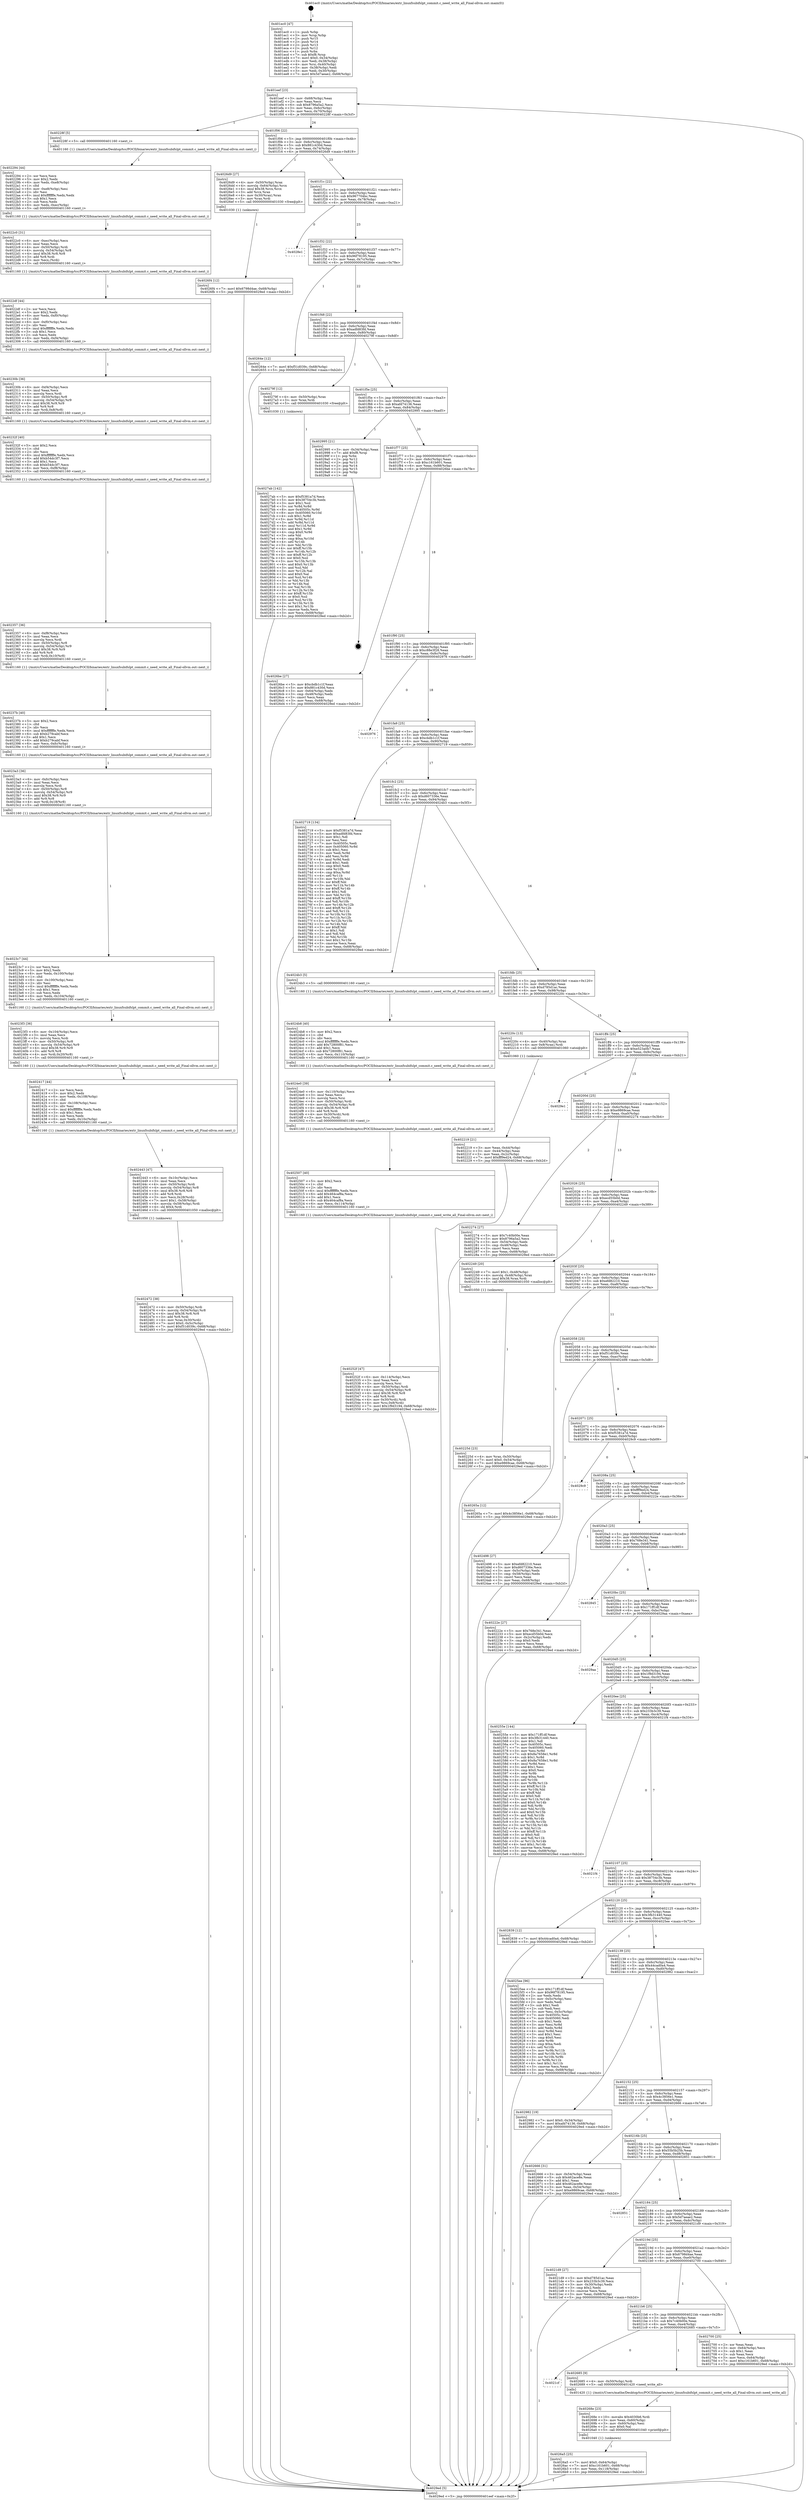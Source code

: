 digraph "0x401ec0" {
  label = "0x401ec0 (/mnt/c/Users/mathe/Desktop/tcc/POCII/binaries/extr_linuxfsubifslpt_commit.c_need_write_all_Final-ollvm.out::main(0))"
  labelloc = "t"
  node[shape=record]

  Entry [label="",width=0.3,height=0.3,shape=circle,fillcolor=black,style=filled]
  "0x401eef" [label="{
     0x401eef [23]\l
     | [instrs]\l
     &nbsp;&nbsp;0x401eef \<+3\>: mov -0x68(%rbp),%eax\l
     &nbsp;&nbsp;0x401ef2 \<+2\>: mov %eax,%ecx\l
     &nbsp;&nbsp;0x401ef4 \<+6\>: sub $0x8796a5a2,%ecx\l
     &nbsp;&nbsp;0x401efa \<+3\>: mov %eax,-0x6c(%rbp)\l
     &nbsp;&nbsp;0x401efd \<+3\>: mov %ecx,-0x70(%rbp)\l
     &nbsp;&nbsp;0x401f00 \<+6\>: je 000000000040228f \<main+0x3cf\>\l
  }"]
  "0x40228f" [label="{
     0x40228f [5]\l
     | [instrs]\l
     &nbsp;&nbsp;0x40228f \<+5\>: call 0000000000401160 \<next_i\>\l
     | [calls]\l
     &nbsp;&nbsp;0x401160 \{1\} (/mnt/c/Users/mathe/Desktop/tcc/POCII/binaries/extr_linuxfsubifslpt_commit.c_need_write_all_Final-ollvm.out::next_i)\l
  }"]
  "0x401f06" [label="{
     0x401f06 [22]\l
     | [instrs]\l
     &nbsp;&nbsp;0x401f06 \<+5\>: jmp 0000000000401f0b \<main+0x4b\>\l
     &nbsp;&nbsp;0x401f0b \<+3\>: mov -0x6c(%rbp),%eax\l
     &nbsp;&nbsp;0x401f0e \<+5\>: sub $0x881c430d,%eax\l
     &nbsp;&nbsp;0x401f13 \<+3\>: mov %eax,-0x74(%rbp)\l
     &nbsp;&nbsp;0x401f16 \<+6\>: je 00000000004026d9 \<main+0x819\>\l
  }"]
  Exit [label="",width=0.3,height=0.3,shape=circle,fillcolor=black,style=filled,peripheries=2]
  "0x4026d9" [label="{
     0x4026d9 [27]\l
     | [instrs]\l
     &nbsp;&nbsp;0x4026d9 \<+4\>: mov -0x50(%rbp),%rax\l
     &nbsp;&nbsp;0x4026dd \<+4\>: movslq -0x64(%rbp),%rcx\l
     &nbsp;&nbsp;0x4026e1 \<+4\>: imul $0x38,%rcx,%rcx\l
     &nbsp;&nbsp;0x4026e5 \<+3\>: add %rcx,%rax\l
     &nbsp;&nbsp;0x4026e8 \<+4\>: mov 0x30(%rax),%rax\l
     &nbsp;&nbsp;0x4026ec \<+3\>: mov %rax,%rdi\l
     &nbsp;&nbsp;0x4026ef \<+5\>: call 0000000000401030 \<free@plt\>\l
     | [calls]\l
     &nbsp;&nbsp;0x401030 \{1\} (unknown)\l
  }"]
  "0x401f1c" [label="{
     0x401f1c [22]\l
     | [instrs]\l
     &nbsp;&nbsp;0x401f1c \<+5\>: jmp 0000000000401f21 \<main+0x61\>\l
     &nbsp;&nbsp;0x401f21 \<+3\>: mov -0x6c(%rbp),%eax\l
     &nbsp;&nbsp;0x401f24 \<+5\>: sub $0x967704bc,%eax\l
     &nbsp;&nbsp;0x401f29 \<+3\>: mov %eax,-0x78(%rbp)\l
     &nbsp;&nbsp;0x401f2c \<+6\>: je 00000000004028e1 \<main+0xa21\>\l
  }"]
  "0x4027ab" [label="{
     0x4027ab [142]\l
     | [instrs]\l
     &nbsp;&nbsp;0x4027ab \<+5\>: mov $0xf5381a7d,%ecx\l
     &nbsp;&nbsp;0x4027b0 \<+5\>: mov $0x38754c3b,%edx\l
     &nbsp;&nbsp;0x4027b5 \<+3\>: mov $0x1,%sil\l
     &nbsp;&nbsp;0x4027b8 \<+3\>: xor %r8d,%r8d\l
     &nbsp;&nbsp;0x4027bb \<+8\>: mov 0x40505c,%r9d\l
     &nbsp;&nbsp;0x4027c3 \<+8\>: mov 0x405060,%r10d\l
     &nbsp;&nbsp;0x4027cb \<+4\>: sub $0x1,%r8d\l
     &nbsp;&nbsp;0x4027cf \<+3\>: mov %r9d,%r11d\l
     &nbsp;&nbsp;0x4027d2 \<+3\>: add %r8d,%r11d\l
     &nbsp;&nbsp;0x4027d5 \<+4\>: imul %r11d,%r9d\l
     &nbsp;&nbsp;0x4027d9 \<+4\>: and $0x1,%r9d\l
     &nbsp;&nbsp;0x4027dd \<+4\>: cmp $0x0,%r9d\l
     &nbsp;&nbsp;0x4027e1 \<+3\>: sete %bl\l
     &nbsp;&nbsp;0x4027e4 \<+4\>: cmp $0xa,%r10d\l
     &nbsp;&nbsp;0x4027e8 \<+4\>: setl %r14b\l
     &nbsp;&nbsp;0x4027ec \<+3\>: mov %bl,%r15b\l
     &nbsp;&nbsp;0x4027ef \<+4\>: xor $0xff,%r15b\l
     &nbsp;&nbsp;0x4027f3 \<+3\>: mov %r14b,%r12b\l
     &nbsp;&nbsp;0x4027f6 \<+4\>: xor $0xff,%r12b\l
     &nbsp;&nbsp;0x4027fa \<+4\>: xor $0x0,%sil\l
     &nbsp;&nbsp;0x4027fe \<+3\>: mov %r15b,%r13b\l
     &nbsp;&nbsp;0x402801 \<+4\>: and $0x0,%r13b\l
     &nbsp;&nbsp;0x402805 \<+3\>: and %sil,%bl\l
     &nbsp;&nbsp;0x402808 \<+3\>: mov %r12b,%al\l
     &nbsp;&nbsp;0x40280b \<+2\>: and $0x0,%al\l
     &nbsp;&nbsp;0x40280d \<+3\>: and %sil,%r14b\l
     &nbsp;&nbsp;0x402810 \<+3\>: or %bl,%r13b\l
     &nbsp;&nbsp;0x402813 \<+3\>: or %r14b,%al\l
     &nbsp;&nbsp;0x402816 \<+3\>: xor %al,%r13b\l
     &nbsp;&nbsp;0x402819 \<+3\>: or %r12b,%r15b\l
     &nbsp;&nbsp;0x40281c \<+4\>: xor $0xff,%r15b\l
     &nbsp;&nbsp;0x402820 \<+4\>: or $0x0,%sil\l
     &nbsp;&nbsp;0x402824 \<+3\>: and %sil,%r15b\l
     &nbsp;&nbsp;0x402827 \<+3\>: or %r15b,%r13b\l
     &nbsp;&nbsp;0x40282a \<+4\>: test $0x1,%r13b\l
     &nbsp;&nbsp;0x40282e \<+3\>: cmovne %edx,%ecx\l
     &nbsp;&nbsp;0x402831 \<+3\>: mov %ecx,-0x68(%rbp)\l
     &nbsp;&nbsp;0x402834 \<+5\>: jmp 00000000004029ed \<main+0xb2d\>\l
  }"]
  "0x4028e1" [label="{
     0x4028e1\l
  }", style=dashed]
  "0x401f32" [label="{
     0x401f32 [22]\l
     | [instrs]\l
     &nbsp;&nbsp;0x401f32 \<+5\>: jmp 0000000000401f37 \<main+0x77\>\l
     &nbsp;&nbsp;0x401f37 \<+3\>: mov -0x6c(%rbp),%eax\l
     &nbsp;&nbsp;0x401f3a \<+5\>: sub $0x96f78195,%eax\l
     &nbsp;&nbsp;0x401f3f \<+3\>: mov %eax,-0x7c(%rbp)\l
     &nbsp;&nbsp;0x401f42 \<+6\>: je 000000000040264e \<main+0x78e\>\l
  }"]
  "0x4026f4" [label="{
     0x4026f4 [12]\l
     | [instrs]\l
     &nbsp;&nbsp;0x4026f4 \<+7\>: movl $0x6798d4ae,-0x68(%rbp)\l
     &nbsp;&nbsp;0x4026fb \<+5\>: jmp 00000000004029ed \<main+0xb2d\>\l
  }"]
  "0x40264e" [label="{
     0x40264e [12]\l
     | [instrs]\l
     &nbsp;&nbsp;0x40264e \<+7\>: movl $0xf51d039c,-0x68(%rbp)\l
     &nbsp;&nbsp;0x402655 \<+5\>: jmp 00000000004029ed \<main+0xb2d\>\l
  }"]
  "0x401f48" [label="{
     0x401f48 [22]\l
     | [instrs]\l
     &nbsp;&nbsp;0x401f48 \<+5\>: jmp 0000000000401f4d \<main+0x8d\>\l
     &nbsp;&nbsp;0x401f4d \<+3\>: mov -0x6c(%rbp),%eax\l
     &nbsp;&nbsp;0x401f50 \<+5\>: sub $0xadfd83fd,%eax\l
     &nbsp;&nbsp;0x401f55 \<+3\>: mov %eax,-0x80(%rbp)\l
     &nbsp;&nbsp;0x401f58 \<+6\>: je 000000000040279f \<main+0x8df\>\l
  }"]
  "0x4026a5" [label="{
     0x4026a5 [25]\l
     | [instrs]\l
     &nbsp;&nbsp;0x4026a5 \<+7\>: movl $0x0,-0x64(%rbp)\l
     &nbsp;&nbsp;0x4026ac \<+7\>: movl $0xc161b601,-0x68(%rbp)\l
     &nbsp;&nbsp;0x4026b3 \<+6\>: mov %eax,-0x118(%rbp)\l
     &nbsp;&nbsp;0x4026b9 \<+5\>: jmp 00000000004029ed \<main+0xb2d\>\l
  }"]
  "0x40279f" [label="{
     0x40279f [12]\l
     | [instrs]\l
     &nbsp;&nbsp;0x40279f \<+4\>: mov -0x50(%rbp),%rax\l
     &nbsp;&nbsp;0x4027a3 \<+3\>: mov %rax,%rdi\l
     &nbsp;&nbsp;0x4027a6 \<+5\>: call 0000000000401030 \<free@plt\>\l
     | [calls]\l
     &nbsp;&nbsp;0x401030 \{1\} (unknown)\l
  }"]
  "0x401f5e" [label="{
     0x401f5e [25]\l
     | [instrs]\l
     &nbsp;&nbsp;0x401f5e \<+5\>: jmp 0000000000401f63 \<main+0xa3\>\l
     &nbsp;&nbsp;0x401f63 \<+3\>: mov -0x6c(%rbp),%eax\l
     &nbsp;&nbsp;0x401f66 \<+5\>: sub $0xafd74136,%eax\l
     &nbsp;&nbsp;0x401f6b \<+6\>: mov %eax,-0x84(%rbp)\l
     &nbsp;&nbsp;0x401f71 \<+6\>: je 0000000000402995 \<main+0xad5\>\l
  }"]
  "0x40268e" [label="{
     0x40268e [23]\l
     | [instrs]\l
     &nbsp;&nbsp;0x40268e \<+10\>: movabs $0x4030b6,%rdi\l
     &nbsp;&nbsp;0x402698 \<+3\>: mov %eax,-0x60(%rbp)\l
     &nbsp;&nbsp;0x40269b \<+3\>: mov -0x60(%rbp),%esi\l
     &nbsp;&nbsp;0x40269e \<+2\>: mov $0x0,%al\l
     &nbsp;&nbsp;0x4026a0 \<+5\>: call 0000000000401040 \<printf@plt\>\l
     | [calls]\l
     &nbsp;&nbsp;0x401040 \{1\} (unknown)\l
  }"]
  "0x402995" [label="{
     0x402995 [21]\l
     | [instrs]\l
     &nbsp;&nbsp;0x402995 \<+3\>: mov -0x34(%rbp),%eax\l
     &nbsp;&nbsp;0x402998 \<+7\>: add $0xf8,%rsp\l
     &nbsp;&nbsp;0x40299f \<+1\>: pop %rbx\l
     &nbsp;&nbsp;0x4029a0 \<+2\>: pop %r12\l
     &nbsp;&nbsp;0x4029a2 \<+2\>: pop %r13\l
     &nbsp;&nbsp;0x4029a4 \<+2\>: pop %r14\l
     &nbsp;&nbsp;0x4029a6 \<+2\>: pop %r15\l
     &nbsp;&nbsp;0x4029a8 \<+1\>: pop %rbp\l
     &nbsp;&nbsp;0x4029a9 \<+1\>: ret\l
  }"]
  "0x401f77" [label="{
     0x401f77 [25]\l
     | [instrs]\l
     &nbsp;&nbsp;0x401f77 \<+5\>: jmp 0000000000401f7c \<main+0xbc\>\l
     &nbsp;&nbsp;0x401f7c \<+3\>: mov -0x6c(%rbp),%eax\l
     &nbsp;&nbsp;0x401f7f \<+5\>: sub $0xc161b601,%eax\l
     &nbsp;&nbsp;0x401f84 \<+6\>: mov %eax,-0x88(%rbp)\l
     &nbsp;&nbsp;0x401f8a \<+6\>: je 00000000004026be \<main+0x7fe\>\l
  }"]
  "0x4021cf" [label="{
     0x4021cf\l
  }", style=dashed]
  "0x4026be" [label="{
     0x4026be [27]\l
     | [instrs]\l
     &nbsp;&nbsp;0x4026be \<+5\>: mov $0xcbdb1c1f,%eax\l
     &nbsp;&nbsp;0x4026c3 \<+5\>: mov $0x881c430d,%ecx\l
     &nbsp;&nbsp;0x4026c8 \<+3\>: mov -0x64(%rbp),%edx\l
     &nbsp;&nbsp;0x4026cb \<+3\>: cmp -0x48(%rbp),%edx\l
     &nbsp;&nbsp;0x4026ce \<+3\>: cmovl %ecx,%eax\l
     &nbsp;&nbsp;0x4026d1 \<+3\>: mov %eax,-0x68(%rbp)\l
     &nbsp;&nbsp;0x4026d4 \<+5\>: jmp 00000000004029ed \<main+0xb2d\>\l
  }"]
  "0x401f90" [label="{
     0x401f90 [25]\l
     | [instrs]\l
     &nbsp;&nbsp;0x401f90 \<+5\>: jmp 0000000000401f95 \<main+0xd5\>\l
     &nbsp;&nbsp;0x401f95 \<+3\>: mov -0x6c(%rbp),%eax\l
     &nbsp;&nbsp;0x401f98 \<+5\>: sub $0xc88e3f28,%eax\l
     &nbsp;&nbsp;0x401f9d \<+6\>: mov %eax,-0x8c(%rbp)\l
     &nbsp;&nbsp;0x401fa3 \<+6\>: je 0000000000402976 \<main+0xab6\>\l
  }"]
  "0x402685" [label="{
     0x402685 [9]\l
     | [instrs]\l
     &nbsp;&nbsp;0x402685 \<+4\>: mov -0x50(%rbp),%rdi\l
     &nbsp;&nbsp;0x402689 \<+5\>: call 0000000000401420 \<need_write_all\>\l
     | [calls]\l
     &nbsp;&nbsp;0x401420 \{1\} (/mnt/c/Users/mathe/Desktop/tcc/POCII/binaries/extr_linuxfsubifslpt_commit.c_need_write_all_Final-ollvm.out::need_write_all)\l
  }"]
  "0x402976" [label="{
     0x402976\l
  }", style=dashed]
  "0x401fa9" [label="{
     0x401fa9 [25]\l
     | [instrs]\l
     &nbsp;&nbsp;0x401fa9 \<+5\>: jmp 0000000000401fae \<main+0xee\>\l
     &nbsp;&nbsp;0x401fae \<+3\>: mov -0x6c(%rbp),%eax\l
     &nbsp;&nbsp;0x401fb1 \<+5\>: sub $0xcbdb1c1f,%eax\l
     &nbsp;&nbsp;0x401fb6 \<+6\>: mov %eax,-0x90(%rbp)\l
     &nbsp;&nbsp;0x401fbc \<+6\>: je 0000000000402719 \<main+0x859\>\l
  }"]
  "0x4021b6" [label="{
     0x4021b6 [25]\l
     | [instrs]\l
     &nbsp;&nbsp;0x4021b6 \<+5\>: jmp 00000000004021bb \<main+0x2fb\>\l
     &nbsp;&nbsp;0x4021bb \<+3\>: mov -0x6c(%rbp),%eax\l
     &nbsp;&nbsp;0x4021be \<+5\>: sub $0x7c40b00e,%eax\l
     &nbsp;&nbsp;0x4021c3 \<+6\>: mov %eax,-0xe4(%rbp)\l
     &nbsp;&nbsp;0x4021c9 \<+6\>: je 0000000000402685 \<main+0x7c5\>\l
  }"]
  "0x402719" [label="{
     0x402719 [134]\l
     | [instrs]\l
     &nbsp;&nbsp;0x402719 \<+5\>: mov $0xf5381a7d,%eax\l
     &nbsp;&nbsp;0x40271e \<+5\>: mov $0xadfd83fd,%ecx\l
     &nbsp;&nbsp;0x402723 \<+2\>: mov $0x1,%dl\l
     &nbsp;&nbsp;0x402725 \<+2\>: xor %esi,%esi\l
     &nbsp;&nbsp;0x402727 \<+7\>: mov 0x40505c,%edi\l
     &nbsp;&nbsp;0x40272e \<+8\>: mov 0x405060,%r8d\l
     &nbsp;&nbsp;0x402736 \<+3\>: sub $0x1,%esi\l
     &nbsp;&nbsp;0x402739 \<+3\>: mov %edi,%r9d\l
     &nbsp;&nbsp;0x40273c \<+3\>: add %esi,%r9d\l
     &nbsp;&nbsp;0x40273f \<+4\>: imul %r9d,%edi\l
     &nbsp;&nbsp;0x402743 \<+3\>: and $0x1,%edi\l
     &nbsp;&nbsp;0x402746 \<+3\>: cmp $0x0,%edi\l
     &nbsp;&nbsp;0x402749 \<+4\>: sete %r10b\l
     &nbsp;&nbsp;0x40274d \<+4\>: cmp $0xa,%r8d\l
     &nbsp;&nbsp;0x402751 \<+4\>: setl %r11b\l
     &nbsp;&nbsp;0x402755 \<+3\>: mov %r10b,%bl\l
     &nbsp;&nbsp;0x402758 \<+3\>: xor $0xff,%bl\l
     &nbsp;&nbsp;0x40275b \<+3\>: mov %r11b,%r14b\l
     &nbsp;&nbsp;0x40275e \<+4\>: xor $0xff,%r14b\l
     &nbsp;&nbsp;0x402762 \<+3\>: xor $0x1,%dl\l
     &nbsp;&nbsp;0x402765 \<+3\>: mov %bl,%r15b\l
     &nbsp;&nbsp;0x402768 \<+4\>: and $0xff,%r15b\l
     &nbsp;&nbsp;0x40276c \<+3\>: and %dl,%r10b\l
     &nbsp;&nbsp;0x40276f \<+3\>: mov %r14b,%r12b\l
     &nbsp;&nbsp;0x402772 \<+4\>: and $0xff,%r12b\l
     &nbsp;&nbsp;0x402776 \<+3\>: and %dl,%r11b\l
     &nbsp;&nbsp;0x402779 \<+3\>: or %r10b,%r15b\l
     &nbsp;&nbsp;0x40277c \<+3\>: or %r11b,%r12b\l
     &nbsp;&nbsp;0x40277f \<+3\>: xor %r12b,%r15b\l
     &nbsp;&nbsp;0x402782 \<+3\>: or %r14b,%bl\l
     &nbsp;&nbsp;0x402785 \<+3\>: xor $0xff,%bl\l
     &nbsp;&nbsp;0x402788 \<+3\>: or $0x1,%dl\l
     &nbsp;&nbsp;0x40278b \<+2\>: and %dl,%bl\l
     &nbsp;&nbsp;0x40278d \<+3\>: or %bl,%r15b\l
     &nbsp;&nbsp;0x402790 \<+4\>: test $0x1,%r15b\l
     &nbsp;&nbsp;0x402794 \<+3\>: cmovne %ecx,%eax\l
     &nbsp;&nbsp;0x402797 \<+3\>: mov %eax,-0x68(%rbp)\l
     &nbsp;&nbsp;0x40279a \<+5\>: jmp 00000000004029ed \<main+0xb2d\>\l
  }"]
  "0x401fc2" [label="{
     0x401fc2 [25]\l
     | [instrs]\l
     &nbsp;&nbsp;0x401fc2 \<+5\>: jmp 0000000000401fc7 \<main+0x107\>\l
     &nbsp;&nbsp;0x401fc7 \<+3\>: mov -0x6c(%rbp),%eax\l
     &nbsp;&nbsp;0x401fca \<+5\>: sub $0xd607336e,%eax\l
     &nbsp;&nbsp;0x401fcf \<+6\>: mov %eax,-0x94(%rbp)\l
     &nbsp;&nbsp;0x401fd5 \<+6\>: je 00000000004024b3 \<main+0x5f3\>\l
  }"]
  "0x402700" [label="{
     0x402700 [25]\l
     | [instrs]\l
     &nbsp;&nbsp;0x402700 \<+2\>: xor %eax,%eax\l
     &nbsp;&nbsp;0x402702 \<+3\>: mov -0x64(%rbp),%ecx\l
     &nbsp;&nbsp;0x402705 \<+3\>: sub $0x1,%eax\l
     &nbsp;&nbsp;0x402708 \<+2\>: sub %eax,%ecx\l
     &nbsp;&nbsp;0x40270a \<+3\>: mov %ecx,-0x64(%rbp)\l
     &nbsp;&nbsp;0x40270d \<+7\>: movl $0xc161b601,-0x68(%rbp)\l
     &nbsp;&nbsp;0x402714 \<+5\>: jmp 00000000004029ed \<main+0xb2d\>\l
  }"]
  "0x4024b3" [label="{
     0x4024b3 [5]\l
     | [instrs]\l
     &nbsp;&nbsp;0x4024b3 \<+5\>: call 0000000000401160 \<next_i\>\l
     | [calls]\l
     &nbsp;&nbsp;0x401160 \{1\} (/mnt/c/Users/mathe/Desktop/tcc/POCII/binaries/extr_linuxfsubifslpt_commit.c_need_write_all_Final-ollvm.out::next_i)\l
  }"]
  "0x401fdb" [label="{
     0x401fdb [25]\l
     | [instrs]\l
     &nbsp;&nbsp;0x401fdb \<+5\>: jmp 0000000000401fe0 \<main+0x120\>\l
     &nbsp;&nbsp;0x401fe0 \<+3\>: mov -0x6c(%rbp),%eax\l
     &nbsp;&nbsp;0x401fe3 \<+5\>: sub $0xd785d1ac,%eax\l
     &nbsp;&nbsp;0x401fe8 \<+6\>: mov %eax,-0x98(%rbp)\l
     &nbsp;&nbsp;0x401fee \<+6\>: je 000000000040220c \<main+0x34c\>\l
  }"]
  "0x40252f" [label="{
     0x40252f [47]\l
     | [instrs]\l
     &nbsp;&nbsp;0x40252f \<+6\>: mov -0x114(%rbp),%ecx\l
     &nbsp;&nbsp;0x402535 \<+3\>: imul %eax,%ecx\l
     &nbsp;&nbsp;0x402538 \<+3\>: movslq %ecx,%rsi\l
     &nbsp;&nbsp;0x40253b \<+4\>: mov -0x50(%rbp),%rdi\l
     &nbsp;&nbsp;0x40253f \<+4\>: movslq -0x54(%rbp),%r8\l
     &nbsp;&nbsp;0x402543 \<+4\>: imul $0x38,%r8,%r8\l
     &nbsp;&nbsp;0x402547 \<+3\>: add %r8,%rdi\l
     &nbsp;&nbsp;0x40254a \<+4\>: mov 0x30(%rdi),%rdi\l
     &nbsp;&nbsp;0x40254e \<+4\>: mov %rsi,0x8(%rdi)\l
     &nbsp;&nbsp;0x402552 \<+7\>: movl $0x1f9d3194,-0x68(%rbp)\l
     &nbsp;&nbsp;0x402559 \<+5\>: jmp 00000000004029ed \<main+0xb2d\>\l
  }"]
  "0x40220c" [label="{
     0x40220c [13]\l
     | [instrs]\l
     &nbsp;&nbsp;0x40220c \<+4\>: mov -0x40(%rbp),%rax\l
     &nbsp;&nbsp;0x402210 \<+4\>: mov 0x8(%rax),%rdi\l
     &nbsp;&nbsp;0x402214 \<+5\>: call 0000000000401060 \<atoi@plt\>\l
     | [calls]\l
     &nbsp;&nbsp;0x401060 \{1\} (unknown)\l
  }"]
  "0x401ff4" [label="{
     0x401ff4 [25]\l
     | [instrs]\l
     &nbsp;&nbsp;0x401ff4 \<+5\>: jmp 0000000000401ff9 \<main+0x139\>\l
     &nbsp;&nbsp;0x401ff9 \<+3\>: mov -0x6c(%rbp),%eax\l
     &nbsp;&nbsp;0x401ffc \<+5\>: sub $0xe523a0b7,%eax\l
     &nbsp;&nbsp;0x402001 \<+6\>: mov %eax,-0x9c(%rbp)\l
     &nbsp;&nbsp;0x402007 \<+6\>: je 00000000004029e1 \<main+0xb21\>\l
  }"]
  "0x402507" [label="{
     0x402507 [40]\l
     | [instrs]\l
     &nbsp;&nbsp;0x402507 \<+5\>: mov $0x2,%ecx\l
     &nbsp;&nbsp;0x40250c \<+1\>: cltd\l
     &nbsp;&nbsp;0x40250d \<+2\>: idiv %ecx\l
     &nbsp;&nbsp;0x40250f \<+6\>: imul $0xfffffffe,%edx,%ecx\l
     &nbsp;&nbsp;0x402515 \<+6\>: add $0x464caf8a,%ecx\l
     &nbsp;&nbsp;0x40251b \<+3\>: add $0x1,%ecx\l
     &nbsp;&nbsp;0x40251e \<+6\>: sub $0x464caf8a,%ecx\l
     &nbsp;&nbsp;0x402524 \<+6\>: mov %ecx,-0x114(%rbp)\l
     &nbsp;&nbsp;0x40252a \<+5\>: call 0000000000401160 \<next_i\>\l
     | [calls]\l
     &nbsp;&nbsp;0x401160 \{1\} (/mnt/c/Users/mathe/Desktop/tcc/POCII/binaries/extr_linuxfsubifslpt_commit.c_need_write_all_Final-ollvm.out::next_i)\l
  }"]
  "0x4029e1" [label="{
     0x4029e1\l
  }", style=dashed]
  "0x40200d" [label="{
     0x40200d [25]\l
     | [instrs]\l
     &nbsp;&nbsp;0x40200d \<+5\>: jmp 0000000000402012 \<main+0x152\>\l
     &nbsp;&nbsp;0x402012 \<+3\>: mov -0x6c(%rbp),%eax\l
     &nbsp;&nbsp;0x402015 \<+5\>: sub $0xe9869cae,%eax\l
     &nbsp;&nbsp;0x40201a \<+6\>: mov %eax,-0xa0(%rbp)\l
     &nbsp;&nbsp;0x402020 \<+6\>: je 0000000000402274 \<main+0x3b4\>\l
  }"]
  "0x4024e0" [label="{
     0x4024e0 [39]\l
     | [instrs]\l
     &nbsp;&nbsp;0x4024e0 \<+6\>: mov -0x110(%rbp),%ecx\l
     &nbsp;&nbsp;0x4024e6 \<+3\>: imul %eax,%ecx\l
     &nbsp;&nbsp;0x4024e9 \<+3\>: movslq %ecx,%rsi\l
     &nbsp;&nbsp;0x4024ec \<+4\>: mov -0x50(%rbp),%rdi\l
     &nbsp;&nbsp;0x4024f0 \<+4\>: movslq -0x54(%rbp),%r8\l
     &nbsp;&nbsp;0x4024f4 \<+4\>: imul $0x38,%r8,%r8\l
     &nbsp;&nbsp;0x4024f8 \<+3\>: add %r8,%rdi\l
     &nbsp;&nbsp;0x4024fb \<+4\>: mov 0x30(%rdi),%rdi\l
     &nbsp;&nbsp;0x4024ff \<+3\>: mov %rsi,(%rdi)\l
     &nbsp;&nbsp;0x402502 \<+5\>: call 0000000000401160 \<next_i\>\l
     | [calls]\l
     &nbsp;&nbsp;0x401160 \{1\} (/mnt/c/Users/mathe/Desktop/tcc/POCII/binaries/extr_linuxfsubifslpt_commit.c_need_write_all_Final-ollvm.out::next_i)\l
  }"]
  "0x402274" [label="{
     0x402274 [27]\l
     | [instrs]\l
     &nbsp;&nbsp;0x402274 \<+5\>: mov $0x7c40b00e,%eax\l
     &nbsp;&nbsp;0x402279 \<+5\>: mov $0x8796a5a2,%ecx\l
     &nbsp;&nbsp;0x40227e \<+3\>: mov -0x54(%rbp),%edx\l
     &nbsp;&nbsp;0x402281 \<+3\>: cmp -0x48(%rbp),%edx\l
     &nbsp;&nbsp;0x402284 \<+3\>: cmovl %ecx,%eax\l
     &nbsp;&nbsp;0x402287 \<+3\>: mov %eax,-0x68(%rbp)\l
     &nbsp;&nbsp;0x40228a \<+5\>: jmp 00000000004029ed \<main+0xb2d\>\l
  }"]
  "0x402026" [label="{
     0x402026 [25]\l
     | [instrs]\l
     &nbsp;&nbsp;0x402026 \<+5\>: jmp 000000000040202b \<main+0x16b\>\l
     &nbsp;&nbsp;0x40202b \<+3\>: mov -0x6c(%rbp),%eax\l
     &nbsp;&nbsp;0x40202e \<+5\>: sub $0xecd55b0d,%eax\l
     &nbsp;&nbsp;0x402033 \<+6\>: mov %eax,-0xa4(%rbp)\l
     &nbsp;&nbsp;0x402039 \<+6\>: je 0000000000402249 \<main+0x389\>\l
  }"]
  "0x4024b8" [label="{
     0x4024b8 [40]\l
     | [instrs]\l
     &nbsp;&nbsp;0x4024b8 \<+5\>: mov $0x2,%ecx\l
     &nbsp;&nbsp;0x4024bd \<+1\>: cltd\l
     &nbsp;&nbsp;0x4024be \<+2\>: idiv %ecx\l
     &nbsp;&nbsp;0x4024c0 \<+6\>: imul $0xfffffffe,%edx,%ecx\l
     &nbsp;&nbsp;0x4024c6 \<+6\>: add $0x72800f81,%ecx\l
     &nbsp;&nbsp;0x4024cc \<+3\>: add $0x1,%ecx\l
     &nbsp;&nbsp;0x4024cf \<+6\>: sub $0x72800f81,%ecx\l
     &nbsp;&nbsp;0x4024d5 \<+6\>: mov %ecx,-0x110(%rbp)\l
     &nbsp;&nbsp;0x4024db \<+5\>: call 0000000000401160 \<next_i\>\l
     | [calls]\l
     &nbsp;&nbsp;0x401160 \{1\} (/mnt/c/Users/mathe/Desktop/tcc/POCII/binaries/extr_linuxfsubifslpt_commit.c_need_write_all_Final-ollvm.out::next_i)\l
  }"]
  "0x402249" [label="{
     0x402249 [20]\l
     | [instrs]\l
     &nbsp;&nbsp;0x402249 \<+7\>: movl $0x1,-0x48(%rbp)\l
     &nbsp;&nbsp;0x402250 \<+4\>: movslq -0x48(%rbp),%rax\l
     &nbsp;&nbsp;0x402254 \<+4\>: imul $0x38,%rax,%rdi\l
     &nbsp;&nbsp;0x402258 \<+5\>: call 0000000000401050 \<malloc@plt\>\l
     | [calls]\l
     &nbsp;&nbsp;0x401050 \{1\} (unknown)\l
  }"]
  "0x40203f" [label="{
     0x40203f [25]\l
     | [instrs]\l
     &nbsp;&nbsp;0x40203f \<+5\>: jmp 0000000000402044 \<main+0x184\>\l
     &nbsp;&nbsp;0x402044 \<+3\>: mov -0x6c(%rbp),%eax\l
     &nbsp;&nbsp;0x402047 \<+5\>: sub $0xefd82210,%eax\l
     &nbsp;&nbsp;0x40204c \<+6\>: mov %eax,-0xa8(%rbp)\l
     &nbsp;&nbsp;0x402052 \<+6\>: je 000000000040265a \<main+0x79a\>\l
  }"]
  "0x402472" [label="{
     0x402472 [38]\l
     | [instrs]\l
     &nbsp;&nbsp;0x402472 \<+4\>: mov -0x50(%rbp),%rdi\l
     &nbsp;&nbsp;0x402476 \<+4\>: movslq -0x54(%rbp),%r8\l
     &nbsp;&nbsp;0x40247a \<+4\>: imul $0x38,%r8,%r8\l
     &nbsp;&nbsp;0x40247e \<+3\>: add %r8,%rdi\l
     &nbsp;&nbsp;0x402481 \<+4\>: mov %rax,0x30(%rdi)\l
     &nbsp;&nbsp;0x402485 \<+7\>: movl $0x0,-0x5c(%rbp)\l
     &nbsp;&nbsp;0x40248c \<+7\>: movl $0xf51d039c,-0x68(%rbp)\l
     &nbsp;&nbsp;0x402493 \<+5\>: jmp 00000000004029ed \<main+0xb2d\>\l
  }"]
  "0x40265a" [label="{
     0x40265a [12]\l
     | [instrs]\l
     &nbsp;&nbsp;0x40265a \<+7\>: movl $0x4c3856e1,-0x68(%rbp)\l
     &nbsp;&nbsp;0x402661 \<+5\>: jmp 00000000004029ed \<main+0xb2d\>\l
  }"]
  "0x402058" [label="{
     0x402058 [25]\l
     | [instrs]\l
     &nbsp;&nbsp;0x402058 \<+5\>: jmp 000000000040205d \<main+0x19d\>\l
     &nbsp;&nbsp;0x40205d \<+3\>: mov -0x6c(%rbp),%eax\l
     &nbsp;&nbsp;0x402060 \<+5\>: sub $0xf51d039c,%eax\l
     &nbsp;&nbsp;0x402065 \<+6\>: mov %eax,-0xac(%rbp)\l
     &nbsp;&nbsp;0x40206b \<+6\>: je 0000000000402498 \<main+0x5d8\>\l
  }"]
  "0x402443" [label="{
     0x402443 [47]\l
     | [instrs]\l
     &nbsp;&nbsp;0x402443 \<+6\>: mov -0x10c(%rbp),%ecx\l
     &nbsp;&nbsp;0x402449 \<+3\>: imul %eax,%ecx\l
     &nbsp;&nbsp;0x40244c \<+4\>: mov -0x50(%rbp),%rdi\l
     &nbsp;&nbsp;0x402450 \<+4\>: movslq -0x54(%rbp),%r8\l
     &nbsp;&nbsp;0x402454 \<+4\>: imul $0x38,%r8,%r8\l
     &nbsp;&nbsp;0x402458 \<+3\>: add %r8,%rdi\l
     &nbsp;&nbsp;0x40245b \<+3\>: mov %ecx,0x28(%rdi)\l
     &nbsp;&nbsp;0x40245e \<+7\>: movl $0x1,-0x58(%rbp)\l
     &nbsp;&nbsp;0x402465 \<+4\>: movslq -0x58(%rbp),%rdi\l
     &nbsp;&nbsp;0x402469 \<+4\>: shl $0x4,%rdi\l
     &nbsp;&nbsp;0x40246d \<+5\>: call 0000000000401050 \<malloc@plt\>\l
     | [calls]\l
     &nbsp;&nbsp;0x401050 \{1\} (unknown)\l
  }"]
  "0x402498" [label="{
     0x402498 [27]\l
     | [instrs]\l
     &nbsp;&nbsp;0x402498 \<+5\>: mov $0xefd82210,%eax\l
     &nbsp;&nbsp;0x40249d \<+5\>: mov $0xd607336e,%ecx\l
     &nbsp;&nbsp;0x4024a2 \<+3\>: mov -0x5c(%rbp),%edx\l
     &nbsp;&nbsp;0x4024a5 \<+3\>: cmp -0x58(%rbp),%edx\l
     &nbsp;&nbsp;0x4024a8 \<+3\>: cmovl %ecx,%eax\l
     &nbsp;&nbsp;0x4024ab \<+3\>: mov %eax,-0x68(%rbp)\l
     &nbsp;&nbsp;0x4024ae \<+5\>: jmp 00000000004029ed \<main+0xb2d\>\l
  }"]
  "0x402071" [label="{
     0x402071 [25]\l
     | [instrs]\l
     &nbsp;&nbsp;0x402071 \<+5\>: jmp 0000000000402076 \<main+0x1b6\>\l
     &nbsp;&nbsp;0x402076 \<+3\>: mov -0x6c(%rbp),%eax\l
     &nbsp;&nbsp;0x402079 \<+5\>: sub $0xf5381a7d,%eax\l
     &nbsp;&nbsp;0x40207e \<+6\>: mov %eax,-0xb0(%rbp)\l
     &nbsp;&nbsp;0x402084 \<+6\>: je 00000000004029c9 \<main+0xb09\>\l
  }"]
  "0x402417" [label="{
     0x402417 [44]\l
     | [instrs]\l
     &nbsp;&nbsp;0x402417 \<+2\>: xor %ecx,%ecx\l
     &nbsp;&nbsp;0x402419 \<+5\>: mov $0x2,%edx\l
     &nbsp;&nbsp;0x40241e \<+6\>: mov %edx,-0x108(%rbp)\l
     &nbsp;&nbsp;0x402424 \<+1\>: cltd\l
     &nbsp;&nbsp;0x402425 \<+6\>: mov -0x108(%rbp),%esi\l
     &nbsp;&nbsp;0x40242b \<+2\>: idiv %esi\l
     &nbsp;&nbsp;0x40242d \<+6\>: imul $0xfffffffe,%edx,%edx\l
     &nbsp;&nbsp;0x402433 \<+3\>: sub $0x1,%ecx\l
     &nbsp;&nbsp;0x402436 \<+2\>: sub %ecx,%edx\l
     &nbsp;&nbsp;0x402438 \<+6\>: mov %edx,-0x10c(%rbp)\l
     &nbsp;&nbsp;0x40243e \<+5\>: call 0000000000401160 \<next_i\>\l
     | [calls]\l
     &nbsp;&nbsp;0x401160 \{1\} (/mnt/c/Users/mathe/Desktop/tcc/POCII/binaries/extr_linuxfsubifslpt_commit.c_need_write_all_Final-ollvm.out::next_i)\l
  }"]
  "0x4029c9" [label="{
     0x4029c9\l
  }", style=dashed]
  "0x40208a" [label="{
     0x40208a [25]\l
     | [instrs]\l
     &nbsp;&nbsp;0x40208a \<+5\>: jmp 000000000040208f \<main+0x1cf\>\l
     &nbsp;&nbsp;0x40208f \<+3\>: mov -0x6c(%rbp),%eax\l
     &nbsp;&nbsp;0x402092 \<+5\>: sub $0xfff9ed24,%eax\l
     &nbsp;&nbsp;0x402097 \<+6\>: mov %eax,-0xb4(%rbp)\l
     &nbsp;&nbsp;0x40209d \<+6\>: je 000000000040222e \<main+0x36e\>\l
  }"]
  "0x4023f3" [label="{
     0x4023f3 [36]\l
     | [instrs]\l
     &nbsp;&nbsp;0x4023f3 \<+6\>: mov -0x104(%rbp),%ecx\l
     &nbsp;&nbsp;0x4023f9 \<+3\>: imul %eax,%ecx\l
     &nbsp;&nbsp;0x4023fc \<+3\>: movslq %ecx,%rdi\l
     &nbsp;&nbsp;0x4023ff \<+4\>: mov -0x50(%rbp),%r8\l
     &nbsp;&nbsp;0x402403 \<+4\>: movslq -0x54(%rbp),%r9\l
     &nbsp;&nbsp;0x402407 \<+4\>: imul $0x38,%r9,%r9\l
     &nbsp;&nbsp;0x40240b \<+3\>: add %r9,%r8\l
     &nbsp;&nbsp;0x40240e \<+4\>: mov %rdi,0x20(%r8)\l
     &nbsp;&nbsp;0x402412 \<+5\>: call 0000000000401160 \<next_i\>\l
     | [calls]\l
     &nbsp;&nbsp;0x401160 \{1\} (/mnt/c/Users/mathe/Desktop/tcc/POCII/binaries/extr_linuxfsubifslpt_commit.c_need_write_all_Final-ollvm.out::next_i)\l
  }"]
  "0x40222e" [label="{
     0x40222e [27]\l
     | [instrs]\l
     &nbsp;&nbsp;0x40222e \<+5\>: mov $0x768e341,%eax\l
     &nbsp;&nbsp;0x402233 \<+5\>: mov $0xecd55b0d,%ecx\l
     &nbsp;&nbsp;0x402238 \<+3\>: mov -0x2c(%rbp),%edx\l
     &nbsp;&nbsp;0x40223b \<+3\>: cmp $0x0,%edx\l
     &nbsp;&nbsp;0x40223e \<+3\>: cmove %ecx,%eax\l
     &nbsp;&nbsp;0x402241 \<+3\>: mov %eax,-0x68(%rbp)\l
     &nbsp;&nbsp;0x402244 \<+5\>: jmp 00000000004029ed \<main+0xb2d\>\l
  }"]
  "0x4020a3" [label="{
     0x4020a3 [25]\l
     | [instrs]\l
     &nbsp;&nbsp;0x4020a3 \<+5\>: jmp 00000000004020a8 \<main+0x1e8\>\l
     &nbsp;&nbsp;0x4020a8 \<+3\>: mov -0x6c(%rbp),%eax\l
     &nbsp;&nbsp;0x4020ab \<+5\>: sub $0x768e341,%eax\l
     &nbsp;&nbsp;0x4020b0 \<+6\>: mov %eax,-0xb8(%rbp)\l
     &nbsp;&nbsp;0x4020b6 \<+6\>: je 0000000000402845 \<main+0x985\>\l
  }"]
  "0x4023c7" [label="{
     0x4023c7 [44]\l
     | [instrs]\l
     &nbsp;&nbsp;0x4023c7 \<+2\>: xor %ecx,%ecx\l
     &nbsp;&nbsp;0x4023c9 \<+5\>: mov $0x2,%edx\l
     &nbsp;&nbsp;0x4023ce \<+6\>: mov %edx,-0x100(%rbp)\l
     &nbsp;&nbsp;0x4023d4 \<+1\>: cltd\l
     &nbsp;&nbsp;0x4023d5 \<+6\>: mov -0x100(%rbp),%esi\l
     &nbsp;&nbsp;0x4023db \<+2\>: idiv %esi\l
     &nbsp;&nbsp;0x4023dd \<+6\>: imul $0xfffffffe,%edx,%edx\l
     &nbsp;&nbsp;0x4023e3 \<+3\>: sub $0x1,%ecx\l
     &nbsp;&nbsp;0x4023e6 \<+2\>: sub %ecx,%edx\l
     &nbsp;&nbsp;0x4023e8 \<+6\>: mov %edx,-0x104(%rbp)\l
     &nbsp;&nbsp;0x4023ee \<+5\>: call 0000000000401160 \<next_i\>\l
     | [calls]\l
     &nbsp;&nbsp;0x401160 \{1\} (/mnt/c/Users/mathe/Desktop/tcc/POCII/binaries/extr_linuxfsubifslpt_commit.c_need_write_all_Final-ollvm.out::next_i)\l
  }"]
  "0x402845" [label="{
     0x402845\l
  }", style=dashed]
  "0x4020bc" [label="{
     0x4020bc [25]\l
     | [instrs]\l
     &nbsp;&nbsp;0x4020bc \<+5\>: jmp 00000000004020c1 \<main+0x201\>\l
     &nbsp;&nbsp;0x4020c1 \<+3\>: mov -0x6c(%rbp),%eax\l
     &nbsp;&nbsp;0x4020c4 \<+5\>: sub $0x171ff1df,%eax\l
     &nbsp;&nbsp;0x4020c9 \<+6\>: mov %eax,-0xbc(%rbp)\l
     &nbsp;&nbsp;0x4020cf \<+6\>: je 00000000004029aa \<main+0xaea\>\l
  }"]
  "0x4023a3" [label="{
     0x4023a3 [36]\l
     | [instrs]\l
     &nbsp;&nbsp;0x4023a3 \<+6\>: mov -0xfc(%rbp),%ecx\l
     &nbsp;&nbsp;0x4023a9 \<+3\>: imul %eax,%ecx\l
     &nbsp;&nbsp;0x4023ac \<+3\>: movslq %ecx,%rdi\l
     &nbsp;&nbsp;0x4023af \<+4\>: mov -0x50(%rbp),%r8\l
     &nbsp;&nbsp;0x4023b3 \<+4\>: movslq -0x54(%rbp),%r9\l
     &nbsp;&nbsp;0x4023b7 \<+4\>: imul $0x38,%r9,%r9\l
     &nbsp;&nbsp;0x4023bb \<+3\>: add %r9,%r8\l
     &nbsp;&nbsp;0x4023be \<+4\>: mov %rdi,0x18(%r8)\l
     &nbsp;&nbsp;0x4023c2 \<+5\>: call 0000000000401160 \<next_i\>\l
     | [calls]\l
     &nbsp;&nbsp;0x401160 \{1\} (/mnt/c/Users/mathe/Desktop/tcc/POCII/binaries/extr_linuxfsubifslpt_commit.c_need_write_all_Final-ollvm.out::next_i)\l
  }"]
  "0x4029aa" [label="{
     0x4029aa\l
  }", style=dashed]
  "0x4020d5" [label="{
     0x4020d5 [25]\l
     | [instrs]\l
     &nbsp;&nbsp;0x4020d5 \<+5\>: jmp 00000000004020da \<main+0x21a\>\l
     &nbsp;&nbsp;0x4020da \<+3\>: mov -0x6c(%rbp),%eax\l
     &nbsp;&nbsp;0x4020dd \<+5\>: sub $0x1f9d3194,%eax\l
     &nbsp;&nbsp;0x4020e2 \<+6\>: mov %eax,-0xc0(%rbp)\l
     &nbsp;&nbsp;0x4020e8 \<+6\>: je 000000000040255e \<main+0x69e\>\l
  }"]
  "0x40237b" [label="{
     0x40237b [40]\l
     | [instrs]\l
     &nbsp;&nbsp;0x40237b \<+5\>: mov $0x2,%ecx\l
     &nbsp;&nbsp;0x402380 \<+1\>: cltd\l
     &nbsp;&nbsp;0x402381 \<+2\>: idiv %ecx\l
     &nbsp;&nbsp;0x402383 \<+6\>: imul $0xfffffffe,%edx,%ecx\l
     &nbsp;&nbsp;0x402389 \<+6\>: sub $0xb279cabf,%ecx\l
     &nbsp;&nbsp;0x40238f \<+3\>: add $0x1,%ecx\l
     &nbsp;&nbsp;0x402392 \<+6\>: add $0xb279cabf,%ecx\l
     &nbsp;&nbsp;0x402398 \<+6\>: mov %ecx,-0xfc(%rbp)\l
     &nbsp;&nbsp;0x40239e \<+5\>: call 0000000000401160 \<next_i\>\l
     | [calls]\l
     &nbsp;&nbsp;0x401160 \{1\} (/mnt/c/Users/mathe/Desktop/tcc/POCII/binaries/extr_linuxfsubifslpt_commit.c_need_write_all_Final-ollvm.out::next_i)\l
  }"]
  "0x40255e" [label="{
     0x40255e [144]\l
     | [instrs]\l
     &nbsp;&nbsp;0x40255e \<+5\>: mov $0x171ff1df,%eax\l
     &nbsp;&nbsp;0x402563 \<+5\>: mov $0x3fb31440,%ecx\l
     &nbsp;&nbsp;0x402568 \<+2\>: mov $0x1,%dl\l
     &nbsp;&nbsp;0x40256a \<+7\>: mov 0x40505c,%esi\l
     &nbsp;&nbsp;0x402571 \<+7\>: mov 0x405060,%edi\l
     &nbsp;&nbsp;0x402578 \<+3\>: mov %esi,%r8d\l
     &nbsp;&nbsp;0x40257b \<+7\>: sub $0x8a7658e1,%r8d\l
     &nbsp;&nbsp;0x402582 \<+4\>: sub $0x1,%r8d\l
     &nbsp;&nbsp;0x402586 \<+7\>: add $0x8a7658e1,%r8d\l
     &nbsp;&nbsp;0x40258d \<+4\>: imul %r8d,%esi\l
     &nbsp;&nbsp;0x402591 \<+3\>: and $0x1,%esi\l
     &nbsp;&nbsp;0x402594 \<+3\>: cmp $0x0,%esi\l
     &nbsp;&nbsp;0x402597 \<+4\>: sete %r9b\l
     &nbsp;&nbsp;0x40259b \<+3\>: cmp $0xa,%edi\l
     &nbsp;&nbsp;0x40259e \<+4\>: setl %r10b\l
     &nbsp;&nbsp;0x4025a2 \<+3\>: mov %r9b,%r11b\l
     &nbsp;&nbsp;0x4025a5 \<+4\>: xor $0xff,%r11b\l
     &nbsp;&nbsp;0x4025a9 \<+3\>: mov %r10b,%bl\l
     &nbsp;&nbsp;0x4025ac \<+3\>: xor $0xff,%bl\l
     &nbsp;&nbsp;0x4025af \<+3\>: xor $0x0,%dl\l
     &nbsp;&nbsp;0x4025b2 \<+3\>: mov %r11b,%r14b\l
     &nbsp;&nbsp;0x4025b5 \<+4\>: and $0x0,%r14b\l
     &nbsp;&nbsp;0x4025b9 \<+3\>: and %dl,%r9b\l
     &nbsp;&nbsp;0x4025bc \<+3\>: mov %bl,%r15b\l
     &nbsp;&nbsp;0x4025bf \<+4\>: and $0x0,%r15b\l
     &nbsp;&nbsp;0x4025c3 \<+3\>: and %dl,%r10b\l
     &nbsp;&nbsp;0x4025c6 \<+3\>: or %r9b,%r14b\l
     &nbsp;&nbsp;0x4025c9 \<+3\>: or %r10b,%r15b\l
     &nbsp;&nbsp;0x4025cc \<+3\>: xor %r15b,%r14b\l
     &nbsp;&nbsp;0x4025cf \<+3\>: or %bl,%r11b\l
     &nbsp;&nbsp;0x4025d2 \<+4\>: xor $0xff,%r11b\l
     &nbsp;&nbsp;0x4025d6 \<+3\>: or $0x0,%dl\l
     &nbsp;&nbsp;0x4025d9 \<+3\>: and %dl,%r11b\l
     &nbsp;&nbsp;0x4025dc \<+3\>: or %r11b,%r14b\l
     &nbsp;&nbsp;0x4025df \<+4\>: test $0x1,%r14b\l
     &nbsp;&nbsp;0x4025e3 \<+3\>: cmovne %ecx,%eax\l
     &nbsp;&nbsp;0x4025e6 \<+3\>: mov %eax,-0x68(%rbp)\l
     &nbsp;&nbsp;0x4025e9 \<+5\>: jmp 00000000004029ed \<main+0xb2d\>\l
  }"]
  "0x4020ee" [label="{
     0x4020ee [25]\l
     | [instrs]\l
     &nbsp;&nbsp;0x4020ee \<+5\>: jmp 00000000004020f3 \<main+0x233\>\l
     &nbsp;&nbsp;0x4020f3 \<+3\>: mov -0x6c(%rbp),%eax\l
     &nbsp;&nbsp;0x4020f6 \<+5\>: sub $0x233b3c39,%eax\l
     &nbsp;&nbsp;0x4020fb \<+6\>: mov %eax,-0xc4(%rbp)\l
     &nbsp;&nbsp;0x402101 \<+6\>: je 00000000004021f4 \<main+0x334\>\l
  }"]
  "0x402357" [label="{
     0x402357 [36]\l
     | [instrs]\l
     &nbsp;&nbsp;0x402357 \<+6\>: mov -0xf8(%rbp),%ecx\l
     &nbsp;&nbsp;0x40235d \<+3\>: imul %eax,%ecx\l
     &nbsp;&nbsp;0x402360 \<+3\>: movslq %ecx,%rdi\l
     &nbsp;&nbsp;0x402363 \<+4\>: mov -0x50(%rbp),%r8\l
     &nbsp;&nbsp;0x402367 \<+4\>: movslq -0x54(%rbp),%r9\l
     &nbsp;&nbsp;0x40236b \<+4\>: imul $0x38,%r9,%r9\l
     &nbsp;&nbsp;0x40236f \<+3\>: add %r9,%r8\l
     &nbsp;&nbsp;0x402372 \<+4\>: mov %rdi,0x10(%r8)\l
     &nbsp;&nbsp;0x402376 \<+5\>: call 0000000000401160 \<next_i\>\l
     | [calls]\l
     &nbsp;&nbsp;0x401160 \{1\} (/mnt/c/Users/mathe/Desktop/tcc/POCII/binaries/extr_linuxfsubifslpt_commit.c_need_write_all_Final-ollvm.out::next_i)\l
  }"]
  "0x4021f4" [label="{
     0x4021f4\l
  }", style=dashed]
  "0x402107" [label="{
     0x402107 [25]\l
     | [instrs]\l
     &nbsp;&nbsp;0x402107 \<+5\>: jmp 000000000040210c \<main+0x24c\>\l
     &nbsp;&nbsp;0x40210c \<+3\>: mov -0x6c(%rbp),%eax\l
     &nbsp;&nbsp;0x40210f \<+5\>: sub $0x38754c3b,%eax\l
     &nbsp;&nbsp;0x402114 \<+6\>: mov %eax,-0xc8(%rbp)\l
     &nbsp;&nbsp;0x40211a \<+6\>: je 0000000000402839 \<main+0x979\>\l
  }"]
  "0x40232f" [label="{
     0x40232f [40]\l
     | [instrs]\l
     &nbsp;&nbsp;0x40232f \<+5\>: mov $0x2,%ecx\l
     &nbsp;&nbsp;0x402334 \<+1\>: cltd\l
     &nbsp;&nbsp;0x402335 \<+2\>: idiv %ecx\l
     &nbsp;&nbsp;0x402337 \<+6\>: imul $0xfffffffe,%edx,%ecx\l
     &nbsp;&nbsp;0x40233d \<+6\>: add $0xb54dc3f7,%ecx\l
     &nbsp;&nbsp;0x402343 \<+3\>: add $0x1,%ecx\l
     &nbsp;&nbsp;0x402346 \<+6\>: sub $0xb54dc3f7,%ecx\l
     &nbsp;&nbsp;0x40234c \<+6\>: mov %ecx,-0xf8(%rbp)\l
     &nbsp;&nbsp;0x402352 \<+5\>: call 0000000000401160 \<next_i\>\l
     | [calls]\l
     &nbsp;&nbsp;0x401160 \{1\} (/mnt/c/Users/mathe/Desktop/tcc/POCII/binaries/extr_linuxfsubifslpt_commit.c_need_write_all_Final-ollvm.out::next_i)\l
  }"]
  "0x402839" [label="{
     0x402839 [12]\l
     | [instrs]\l
     &nbsp;&nbsp;0x402839 \<+7\>: movl $0x44cad0a4,-0x68(%rbp)\l
     &nbsp;&nbsp;0x402840 \<+5\>: jmp 00000000004029ed \<main+0xb2d\>\l
  }"]
  "0x402120" [label="{
     0x402120 [25]\l
     | [instrs]\l
     &nbsp;&nbsp;0x402120 \<+5\>: jmp 0000000000402125 \<main+0x265\>\l
     &nbsp;&nbsp;0x402125 \<+3\>: mov -0x6c(%rbp),%eax\l
     &nbsp;&nbsp;0x402128 \<+5\>: sub $0x3fb31440,%eax\l
     &nbsp;&nbsp;0x40212d \<+6\>: mov %eax,-0xcc(%rbp)\l
     &nbsp;&nbsp;0x402133 \<+6\>: je 00000000004025ee \<main+0x72e\>\l
  }"]
  "0x40230b" [label="{
     0x40230b [36]\l
     | [instrs]\l
     &nbsp;&nbsp;0x40230b \<+6\>: mov -0xf4(%rbp),%ecx\l
     &nbsp;&nbsp;0x402311 \<+3\>: imul %eax,%ecx\l
     &nbsp;&nbsp;0x402314 \<+3\>: movslq %ecx,%rdi\l
     &nbsp;&nbsp;0x402317 \<+4\>: mov -0x50(%rbp),%r8\l
     &nbsp;&nbsp;0x40231b \<+4\>: movslq -0x54(%rbp),%r9\l
     &nbsp;&nbsp;0x40231f \<+4\>: imul $0x38,%r9,%r9\l
     &nbsp;&nbsp;0x402323 \<+3\>: add %r9,%r8\l
     &nbsp;&nbsp;0x402326 \<+4\>: mov %rdi,0x8(%r8)\l
     &nbsp;&nbsp;0x40232a \<+5\>: call 0000000000401160 \<next_i\>\l
     | [calls]\l
     &nbsp;&nbsp;0x401160 \{1\} (/mnt/c/Users/mathe/Desktop/tcc/POCII/binaries/extr_linuxfsubifslpt_commit.c_need_write_all_Final-ollvm.out::next_i)\l
  }"]
  "0x4025ee" [label="{
     0x4025ee [96]\l
     | [instrs]\l
     &nbsp;&nbsp;0x4025ee \<+5\>: mov $0x171ff1df,%eax\l
     &nbsp;&nbsp;0x4025f3 \<+5\>: mov $0x96f78195,%ecx\l
     &nbsp;&nbsp;0x4025f8 \<+2\>: xor %edx,%edx\l
     &nbsp;&nbsp;0x4025fa \<+3\>: mov -0x5c(%rbp),%esi\l
     &nbsp;&nbsp;0x4025fd \<+2\>: mov %edx,%edi\l
     &nbsp;&nbsp;0x4025ff \<+3\>: sub $0x1,%edi\l
     &nbsp;&nbsp;0x402602 \<+2\>: sub %edi,%esi\l
     &nbsp;&nbsp;0x402604 \<+3\>: mov %esi,-0x5c(%rbp)\l
     &nbsp;&nbsp;0x402607 \<+7\>: mov 0x40505c,%esi\l
     &nbsp;&nbsp;0x40260e \<+7\>: mov 0x405060,%edi\l
     &nbsp;&nbsp;0x402615 \<+3\>: sub $0x1,%edx\l
     &nbsp;&nbsp;0x402618 \<+3\>: mov %esi,%r8d\l
     &nbsp;&nbsp;0x40261b \<+3\>: add %edx,%r8d\l
     &nbsp;&nbsp;0x40261e \<+4\>: imul %r8d,%esi\l
     &nbsp;&nbsp;0x402622 \<+3\>: and $0x1,%esi\l
     &nbsp;&nbsp;0x402625 \<+3\>: cmp $0x0,%esi\l
     &nbsp;&nbsp;0x402628 \<+4\>: sete %r9b\l
     &nbsp;&nbsp;0x40262c \<+3\>: cmp $0xa,%edi\l
     &nbsp;&nbsp;0x40262f \<+4\>: setl %r10b\l
     &nbsp;&nbsp;0x402633 \<+3\>: mov %r9b,%r11b\l
     &nbsp;&nbsp;0x402636 \<+3\>: and %r10b,%r11b\l
     &nbsp;&nbsp;0x402639 \<+3\>: xor %r10b,%r9b\l
     &nbsp;&nbsp;0x40263c \<+3\>: or %r9b,%r11b\l
     &nbsp;&nbsp;0x40263f \<+4\>: test $0x1,%r11b\l
     &nbsp;&nbsp;0x402643 \<+3\>: cmovne %ecx,%eax\l
     &nbsp;&nbsp;0x402646 \<+3\>: mov %eax,-0x68(%rbp)\l
     &nbsp;&nbsp;0x402649 \<+5\>: jmp 00000000004029ed \<main+0xb2d\>\l
  }"]
  "0x402139" [label="{
     0x402139 [25]\l
     | [instrs]\l
     &nbsp;&nbsp;0x402139 \<+5\>: jmp 000000000040213e \<main+0x27e\>\l
     &nbsp;&nbsp;0x40213e \<+3\>: mov -0x6c(%rbp),%eax\l
     &nbsp;&nbsp;0x402141 \<+5\>: sub $0x44cad0a4,%eax\l
     &nbsp;&nbsp;0x402146 \<+6\>: mov %eax,-0xd0(%rbp)\l
     &nbsp;&nbsp;0x40214c \<+6\>: je 0000000000402982 \<main+0xac2\>\l
  }"]
  "0x4022df" [label="{
     0x4022df [44]\l
     | [instrs]\l
     &nbsp;&nbsp;0x4022df \<+2\>: xor %ecx,%ecx\l
     &nbsp;&nbsp;0x4022e1 \<+5\>: mov $0x2,%edx\l
     &nbsp;&nbsp;0x4022e6 \<+6\>: mov %edx,-0xf0(%rbp)\l
     &nbsp;&nbsp;0x4022ec \<+1\>: cltd\l
     &nbsp;&nbsp;0x4022ed \<+6\>: mov -0xf0(%rbp),%esi\l
     &nbsp;&nbsp;0x4022f3 \<+2\>: idiv %esi\l
     &nbsp;&nbsp;0x4022f5 \<+6\>: imul $0xfffffffe,%edx,%edx\l
     &nbsp;&nbsp;0x4022fb \<+3\>: sub $0x1,%ecx\l
     &nbsp;&nbsp;0x4022fe \<+2\>: sub %ecx,%edx\l
     &nbsp;&nbsp;0x402300 \<+6\>: mov %edx,-0xf4(%rbp)\l
     &nbsp;&nbsp;0x402306 \<+5\>: call 0000000000401160 \<next_i\>\l
     | [calls]\l
     &nbsp;&nbsp;0x401160 \{1\} (/mnt/c/Users/mathe/Desktop/tcc/POCII/binaries/extr_linuxfsubifslpt_commit.c_need_write_all_Final-ollvm.out::next_i)\l
  }"]
  "0x402982" [label="{
     0x402982 [19]\l
     | [instrs]\l
     &nbsp;&nbsp;0x402982 \<+7\>: movl $0x0,-0x34(%rbp)\l
     &nbsp;&nbsp;0x402989 \<+7\>: movl $0xafd74136,-0x68(%rbp)\l
     &nbsp;&nbsp;0x402990 \<+5\>: jmp 00000000004029ed \<main+0xb2d\>\l
  }"]
  "0x402152" [label="{
     0x402152 [25]\l
     | [instrs]\l
     &nbsp;&nbsp;0x402152 \<+5\>: jmp 0000000000402157 \<main+0x297\>\l
     &nbsp;&nbsp;0x402157 \<+3\>: mov -0x6c(%rbp),%eax\l
     &nbsp;&nbsp;0x40215a \<+5\>: sub $0x4c3856e1,%eax\l
     &nbsp;&nbsp;0x40215f \<+6\>: mov %eax,-0xd4(%rbp)\l
     &nbsp;&nbsp;0x402165 \<+6\>: je 0000000000402666 \<main+0x7a6\>\l
  }"]
  "0x4022c0" [label="{
     0x4022c0 [31]\l
     | [instrs]\l
     &nbsp;&nbsp;0x4022c0 \<+6\>: mov -0xec(%rbp),%ecx\l
     &nbsp;&nbsp;0x4022c6 \<+3\>: imul %eax,%ecx\l
     &nbsp;&nbsp;0x4022c9 \<+4\>: mov -0x50(%rbp),%rdi\l
     &nbsp;&nbsp;0x4022cd \<+4\>: movslq -0x54(%rbp),%r8\l
     &nbsp;&nbsp;0x4022d1 \<+4\>: imul $0x38,%r8,%r8\l
     &nbsp;&nbsp;0x4022d5 \<+3\>: add %r8,%rdi\l
     &nbsp;&nbsp;0x4022d8 \<+2\>: mov %ecx,(%rdi)\l
     &nbsp;&nbsp;0x4022da \<+5\>: call 0000000000401160 \<next_i\>\l
     | [calls]\l
     &nbsp;&nbsp;0x401160 \{1\} (/mnt/c/Users/mathe/Desktop/tcc/POCII/binaries/extr_linuxfsubifslpt_commit.c_need_write_all_Final-ollvm.out::next_i)\l
  }"]
  "0x402666" [label="{
     0x402666 [31]\l
     | [instrs]\l
     &nbsp;&nbsp;0x402666 \<+3\>: mov -0x54(%rbp),%eax\l
     &nbsp;&nbsp;0x402669 \<+5\>: sub $0x462ace8e,%eax\l
     &nbsp;&nbsp;0x40266e \<+3\>: add $0x1,%eax\l
     &nbsp;&nbsp;0x402671 \<+5\>: add $0x462ace8e,%eax\l
     &nbsp;&nbsp;0x402676 \<+3\>: mov %eax,-0x54(%rbp)\l
     &nbsp;&nbsp;0x402679 \<+7\>: movl $0xe9869cae,-0x68(%rbp)\l
     &nbsp;&nbsp;0x402680 \<+5\>: jmp 00000000004029ed \<main+0xb2d\>\l
  }"]
  "0x40216b" [label="{
     0x40216b [25]\l
     | [instrs]\l
     &nbsp;&nbsp;0x40216b \<+5\>: jmp 0000000000402170 \<main+0x2b0\>\l
     &nbsp;&nbsp;0x402170 \<+3\>: mov -0x6c(%rbp),%eax\l
     &nbsp;&nbsp;0x402173 \<+5\>: sub $0x55b5b25b,%eax\l
     &nbsp;&nbsp;0x402178 \<+6\>: mov %eax,-0xd8(%rbp)\l
     &nbsp;&nbsp;0x40217e \<+6\>: je 0000000000402851 \<main+0x991\>\l
  }"]
  "0x402294" [label="{
     0x402294 [44]\l
     | [instrs]\l
     &nbsp;&nbsp;0x402294 \<+2\>: xor %ecx,%ecx\l
     &nbsp;&nbsp;0x402296 \<+5\>: mov $0x2,%edx\l
     &nbsp;&nbsp;0x40229b \<+6\>: mov %edx,-0xe8(%rbp)\l
     &nbsp;&nbsp;0x4022a1 \<+1\>: cltd\l
     &nbsp;&nbsp;0x4022a2 \<+6\>: mov -0xe8(%rbp),%esi\l
     &nbsp;&nbsp;0x4022a8 \<+2\>: idiv %esi\l
     &nbsp;&nbsp;0x4022aa \<+6\>: imul $0xfffffffe,%edx,%edx\l
     &nbsp;&nbsp;0x4022b0 \<+3\>: sub $0x1,%ecx\l
     &nbsp;&nbsp;0x4022b3 \<+2\>: sub %ecx,%edx\l
     &nbsp;&nbsp;0x4022b5 \<+6\>: mov %edx,-0xec(%rbp)\l
     &nbsp;&nbsp;0x4022bb \<+5\>: call 0000000000401160 \<next_i\>\l
     | [calls]\l
     &nbsp;&nbsp;0x401160 \{1\} (/mnt/c/Users/mathe/Desktop/tcc/POCII/binaries/extr_linuxfsubifslpt_commit.c_need_write_all_Final-ollvm.out::next_i)\l
  }"]
  "0x402851" [label="{
     0x402851\l
  }", style=dashed]
  "0x402184" [label="{
     0x402184 [25]\l
     | [instrs]\l
     &nbsp;&nbsp;0x402184 \<+5\>: jmp 0000000000402189 \<main+0x2c9\>\l
     &nbsp;&nbsp;0x402189 \<+3\>: mov -0x6c(%rbp),%eax\l
     &nbsp;&nbsp;0x40218c \<+5\>: sub $0x5d7aeae2,%eax\l
     &nbsp;&nbsp;0x402191 \<+6\>: mov %eax,-0xdc(%rbp)\l
     &nbsp;&nbsp;0x402197 \<+6\>: je 00000000004021d9 \<main+0x319\>\l
  }"]
  "0x40225d" [label="{
     0x40225d [23]\l
     | [instrs]\l
     &nbsp;&nbsp;0x40225d \<+4\>: mov %rax,-0x50(%rbp)\l
     &nbsp;&nbsp;0x402261 \<+7\>: movl $0x0,-0x54(%rbp)\l
     &nbsp;&nbsp;0x402268 \<+7\>: movl $0xe9869cae,-0x68(%rbp)\l
     &nbsp;&nbsp;0x40226f \<+5\>: jmp 00000000004029ed \<main+0xb2d\>\l
  }"]
  "0x4021d9" [label="{
     0x4021d9 [27]\l
     | [instrs]\l
     &nbsp;&nbsp;0x4021d9 \<+5\>: mov $0xd785d1ac,%eax\l
     &nbsp;&nbsp;0x4021de \<+5\>: mov $0x233b3c39,%ecx\l
     &nbsp;&nbsp;0x4021e3 \<+3\>: mov -0x30(%rbp),%edx\l
     &nbsp;&nbsp;0x4021e6 \<+3\>: cmp $0x2,%edx\l
     &nbsp;&nbsp;0x4021e9 \<+3\>: cmovne %ecx,%eax\l
     &nbsp;&nbsp;0x4021ec \<+3\>: mov %eax,-0x68(%rbp)\l
     &nbsp;&nbsp;0x4021ef \<+5\>: jmp 00000000004029ed \<main+0xb2d\>\l
  }"]
  "0x40219d" [label="{
     0x40219d [25]\l
     | [instrs]\l
     &nbsp;&nbsp;0x40219d \<+5\>: jmp 00000000004021a2 \<main+0x2e2\>\l
     &nbsp;&nbsp;0x4021a2 \<+3\>: mov -0x6c(%rbp),%eax\l
     &nbsp;&nbsp;0x4021a5 \<+5\>: sub $0x6798d4ae,%eax\l
     &nbsp;&nbsp;0x4021aa \<+6\>: mov %eax,-0xe0(%rbp)\l
     &nbsp;&nbsp;0x4021b0 \<+6\>: je 0000000000402700 \<main+0x840\>\l
  }"]
  "0x4029ed" [label="{
     0x4029ed [5]\l
     | [instrs]\l
     &nbsp;&nbsp;0x4029ed \<+5\>: jmp 0000000000401eef \<main+0x2f\>\l
  }"]
  "0x401ec0" [label="{
     0x401ec0 [47]\l
     | [instrs]\l
     &nbsp;&nbsp;0x401ec0 \<+1\>: push %rbp\l
     &nbsp;&nbsp;0x401ec1 \<+3\>: mov %rsp,%rbp\l
     &nbsp;&nbsp;0x401ec4 \<+2\>: push %r15\l
     &nbsp;&nbsp;0x401ec6 \<+2\>: push %r14\l
     &nbsp;&nbsp;0x401ec8 \<+2\>: push %r13\l
     &nbsp;&nbsp;0x401eca \<+2\>: push %r12\l
     &nbsp;&nbsp;0x401ecc \<+1\>: push %rbx\l
     &nbsp;&nbsp;0x401ecd \<+7\>: sub $0xf8,%rsp\l
     &nbsp;&nbsp;0x401ed4 \<+7\>: movl $0x0,-0x34(%rbp)\l
     &nbsp;&nbsp;0x401edb \<+3\>: mov %edi,-0x38(%rbp)\l
     &nbsp;&nbsp;0x401ede \<+4\>: mov %rsi,-0x40(%rbp)\l
     &nbsp;&nbsp;0x401ee2 \<+3\>: mov -0x38(%rbp),%edi\l
     &nbsp;&nbsp;0x401ee5 \<+3\>: mov %edi,-0x30(%rbp)\l
     &nbsp;&nbsp;0x401ee8 \<+7\>: movl $0x5d7aeae2,-0x68(%rbp)\l
  }"]
  "0x402219" [label="{
     0x402219 [21]\l
     | [instrs]\l
     &nbsp;&nbsp;0x402219 \<+3\>: mov %eax,-0x44(%rbp)\l
     &nbsp;&nbsp;0x40221c \<+3\>: mov -0x44(%rbp),%eax\l
     &nbsp;&nbsp;0x40221f \<+3\>: mov %eax,-0x2c(%rbp)\l
     &nbsp;&nbsp;0x402222 \<+7\>: movl $0xfff9ed24,-0x68(%rbp)\l
     &nbsp;&nbsp;0x402229 \<+5\>: jmp 00000000004029ed \<main+0xb2d\>\l
  }"]
  Entry -> "0x401ec0" [label=" 1"]
  "0x401eef" -> "0x40228f" [label=" 1"]
  "0x401eef" -> "0x401f06" [label=" 24"]
  "0x402995" -> Exit [label=" 1"]
  "0x401f06" -> "0x4026d9" [label=" 1"]
  "0x401f06" -> "0x401f1c" [label=" 23"]
  "0x402982" -> "0x4029ed" [label=" 1"]
  "0x401f1c" -> "0x4028e1" [label=" 0"]
  "0x401f1c" -> "0x401f32" [label=" 23"]
  "0x402839" -> "0x4029ed" [label=" 1"]
  "0x401f32" -> "0x40264e" [label=" 1"]
  "0x401f32" -> "0x401f48" [label=" 22"]
  "0x4027ab" -> "0x4029ed" [label=" 1"]
  "0x401f48" -> "0x40279f" [label=" 1"]
  "0x401f48" -> "0x401f5e" [label=" 21"]
  "0x40279f" -> "0x4027ab" [label=" 1"]
  "0x401f5e" -> "0x402995" [label=" 1"]
  "0x401f5e" -> "0x401f77" [label=" 20"]
  "0x402719" -> "0x4029ed" [label=" 1"]
  "0x401f77" -> "0x4026be" [label=" 2"]
  "0x401f77" -> "0x401f90" [label=" 18"]
  "0x402700" -> "0x4029ed" [label=" 1"]
  "0x401f90" -> "0x402976" [label=" 0"]
  "0x401f90" -> "0x401fa9" [label=" 18"]
  "0x4026f4" -> "0x4029ed" [label=" 1"]
  "0x401fa9" -> "0x402719" [label=" 1"]
  "0x401fa9" -> "0x401fc2" [label=" 17"]
  "0x4026be" -> "0x4029ed" [label=" 2"]
  "0x401fc2" -> "0x4024b3" [label=" 1"]
  "0x401fc2" -> "0x401fdb" [label=" 16"]
  "0x4026a5" -> "0x4029ed" [label=" 1"]
  "0x401fdb" -> "0x40220c" [label=" 1"]
  "0x401fdb" -> "0x401ff4" [label=" 15"]
  "0x402685" -> "0x40268e" [label=" 1"]
  "0x401ff4" -> "0x4029e1" [label=" 0"]
  "0x401ff4" -> "0x40200d" [label=" 15"]
  "0x4021b6" -> "0x4021cf" [label=" 0"]
  "0x40200d" -> "0x402274" [label=" 2"]
  "0x40200d" -> "0x402026" [label=" 13"]
  "0x4021b6" -> "0x402685" [label=" 1"]
  "0x402026" -> "0x402249" [label=" 1"]
  "0x402026" -> "0x40203f" [label=" 12"]
  "0x4026d9" -> "0x4026f4" [label=" 1"]
  "0x40203f" -> "0x40265a" [label=" 1"]
  "0x40203f" -> "0x402058" [label=" 11"]
  "0x40219d" -> "0x4021b6" [label=" 1"]
  "0x402058" -> "0x402498" [label=" 2"]
  "0x402058" -> "0x402071" [label=" 9"]
  "0x40219d" -> "0x402700" [label=" 1"]
  "0x402071" -> "0x4029c9" [label=" 0"]
  "0x402071" -> "0x40208a" [label=" 9"]
  "0x40268e" -> "0x4026a5" [label=" 1"]
  "0x40208a" -> "0x40222e" [label=" 1"]
  "0x40208a" -> "0x4020a3" [label=" 8"]
  "0x402666" -> "0x4029ed" [label=" 1"]
  "0x4020a3" -> "0x402845" [label=" 0"]
  "0x4020a3" -> "0x4020bc" [label=" 8"]
  "0x40265a" -> "0x4029ed" [label=" 1"]
  "0x4020bc" -> "0x4029aa" [label=" 0"]
  "0x4020bc" -> "0x4020d5" [label=" 8"]
  "0x40264e" -> "0x4029ed" [label=" 1"]
  "0x4020d5" -> "0x40255e" [label=" 1"]
  "0x4020d5" -> "0x4020ee" [label=" 7"]
  "0x4025ee" -> "0x4029ed" [label=" 1"]
  "0x4020ee" -> "0x4021f4" [label=" 0"]
  "0x4020ee" -> "0x402107" [label=" 7"]
  "0x40255e" -> "0x4029ed" [label=" 1"]
  "0x402107" -> "0x402839" [label=" 1"]
  "0x402107" -> "0x402120" [label=" 6"]
  "0x40252f" -> "0x4029ed" [label=" 1"]
  "0x402120" -> "0x4025ee" [label=" 1"]
  "0x402120" -> "0x402139" [label=" 5"]
  "0x402507" -> "0x40252f" [label=" 1"]
  "0x402139" -> "0x402982" [label=" 1"]
  "0x402139" -> "0x402152" [label=" 4"]
  "0x4024e0" -> "0x402507" [label=" 1"]
  "0x402152" -> "0x402666" [label=" 1"]
  "0x402152" -> "0x40216b" [label=" 3"]
  "0x4024b8" -> "0x4024e0" [label=" 1"]
  "0x40216b" -> "0x402851" [label=" 0"]
  "0x40216b" -> "0x402184" [label=" 3"]
  "0x4024b3" -> "0x4024b8" [label=" 1"]
  "0x402184" -> "0x4021d9" [label=" 1"]
  "0x402184" -> "0x40219d" [label=" 2"]
  "0x4021d9" -> "0x4029ed" [label=" 1"]
  "0x401ec0" -> "0x401eef" [label=" 1"]
  "0x4029ed" -> "0x401eef" [label=" 24"]
  "0x40220c" -> "0x402219" [label=" 1"]
  "0x402219" -> "0x4029ed" [label=" 1"]
  "0x40222e" -> "0x4029ed" [label=" 1"]
  "0x402249" -> "0x40225d" [label=" 1"]
  "0x40225d" -> "0x4029ed" [label=" 1"]
  "0x402274" -> "0x4029ed" [label=" 2"]
  "0x40228f" -> "0x402294" [label=" 1"]
  "0x402294" -> "0x4022c0" [label=" 1"]
  "0x4022c0" -> "0x4022df" [label=" 1"]
  "0x4022df" -> "0x40230b" [label=" 1"]
  "0x40230b" -> "0x40232f" [label=" 1"]
  "0x40232f" -> "0x402357" [label=" 1"]
  "0x402357" -> "0x40237b" [label=" 1"]
  "0x40237b" -> "0x4023a3" [label=" 1"]
  "0x4023a3" -> "0x4023c7" [label=" 1"]
  "0x4023c7" -> "0x4023f3" [label=" 1"]
  "0x4023f3" -> "0x402417" [label=" 1"]
  "0x402417" -> "0x402443" [label=" 1"]
  "0x402443" -> "0x402472" [label=" 1"]
  "0x402472" -> "0x4029ed" [label=" 1"]
  "0x402498" -> "0x4029ed" [label=" 2"]
}
